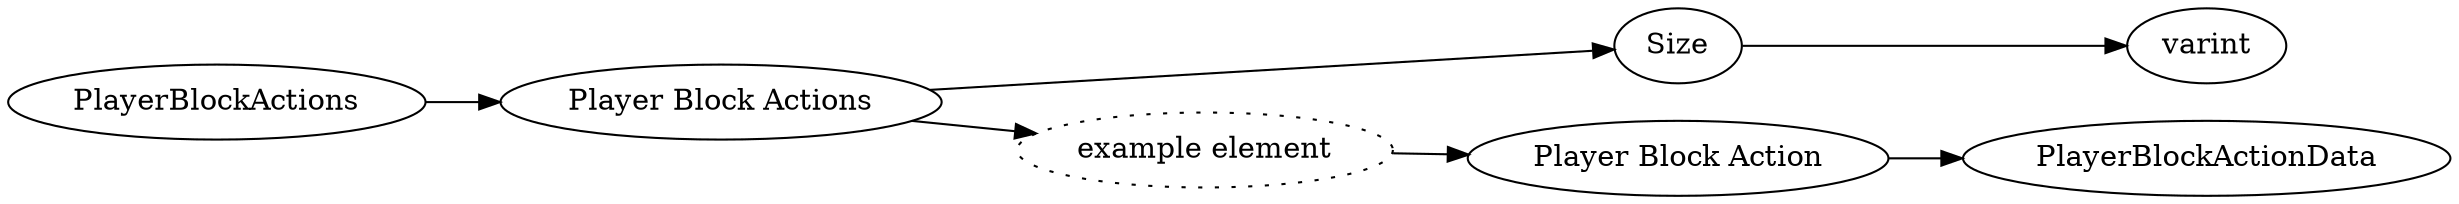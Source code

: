 digraph "PlayerBlockActions" {
rankdir = LR
127
127 -> 128
128 -> 129
129 -> 130
128 -> 131
131 -> 132
132 -> 166

127 [label="PlayerBlockActions",comment="name: \"PlayerBlockActions\", typeName: \"\", id: 127, branchId: 0, recurseId: -1, attributes: 0, notes: \"\""];
128 [label="Player Block Actions",comment="name: \"Player Block Actions\", typeName: \"\", id: 128, branchId: 0, recurseId: -1, attributes: 8, notes: \"\""];
129 [label="Size",comment="name: \"Size\", typeName: \"\", id: 129, branchId: 0, recurseId: -1, attributes: 0, notes: \"\""];
130 [label="varint",comment="name: \"varint\", typeName: \"\", id: 130, branchId: 0, recurseId: -1, attributes: 512, notes: \"\""];
131 [label="example element",style=dotted,comment="name: \"example element\", typeName: \"\", id: 131, branchId: 0, recurseId: -1, attributes: 16, notes: \"\""];
132 [label="Player Block Action",comment="name: \"Player Block Action\", typeName: \"PlayerBlockActionData\", id: 132, branchId: 0, recurseId: -1, attributes: 256, notes: \"\""];
166 [label="PlayerBlockActionData",comment="name: \"PlayerBlockActionData\", typeName: \"\", id: 166, branchId: 0, recurseId: -1, attributes: 512, notes: \"\""];
{ rank = max;130;166}

}
